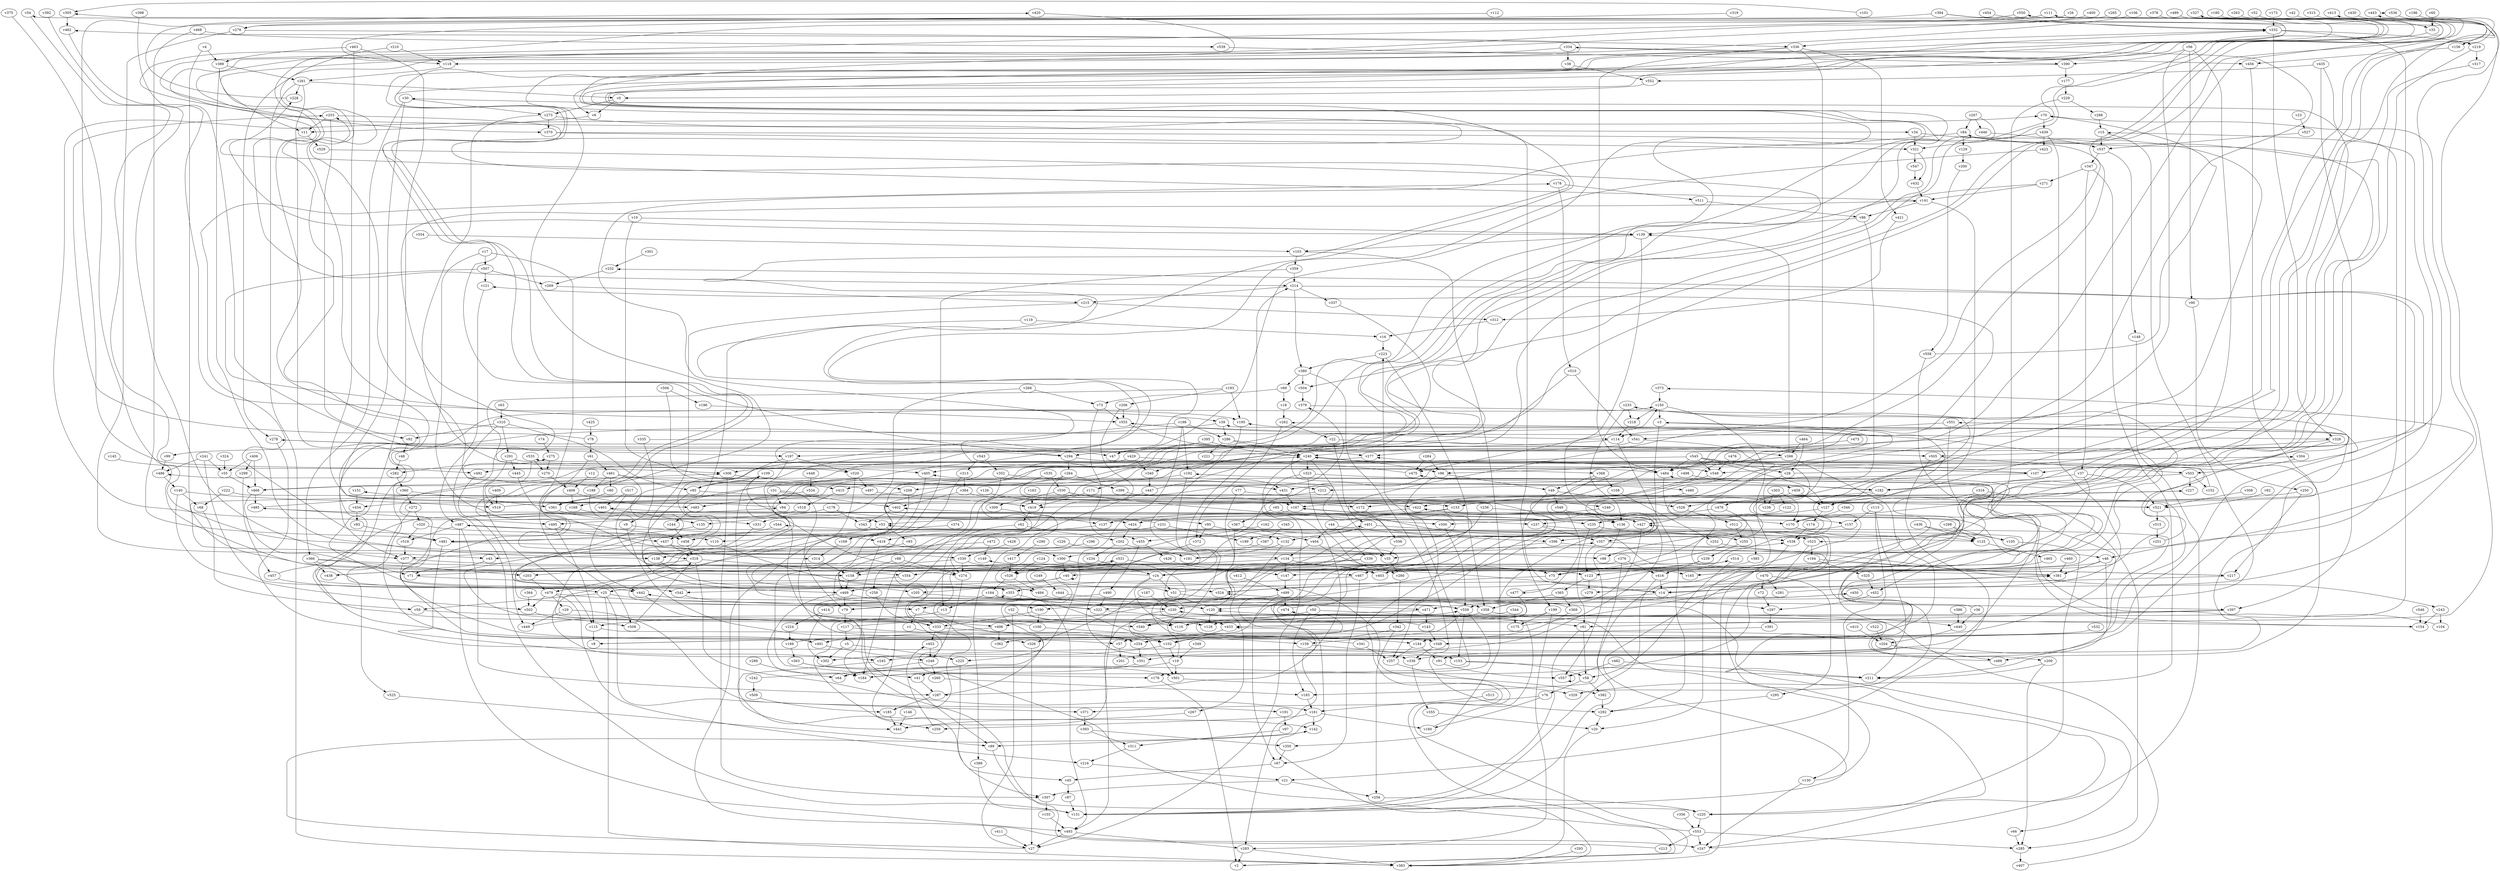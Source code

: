 // Benchmark game 836 - 560 vertices
// time_bound: 194
// targets: v48
digraph G {
    v0 [name="v0", player=1];
    v1 [name="v1", player=1];
    v2 [name="v2", player=1];
    v3 [name="v3", player=1];
    v4 [name="v4", player=0];
    v5 [name="v5", player=0];
    v6 [name="v6", player=1];
    v7 [name="v7", player=0];
    v8 [name="v8", player=1];
    v9 [name="v9", player=1];
    v10 [name="v10", player=0];
    v11 [name="v11", player=1];
    v12 [name="v12", player=1];
    v13 [name="v13", player=1];
    v14 [name="v14", player=1];
    v15 [name="v15", player=0];
    v16 [name="v16", player=1];
    v17 [name="v17", player=1];
    v18 [name="v18", player=0];
    v19 [name="v19", player=1];
    v20 [name="v20", player=1];
    v21 [name="v21", player=0];
    v22 [name="v22", player=0];
    v23 [name="v23", player=0];
    v24 [name="v24", player=0];
    v25 [name="v25", player=1];
    v26 [name="v26", player=1];
    v27 [name="v27", player=1];
    v28 [name="v28", player=1];
    v29 [name="v29", player=0];
    v30 [name="v30", player=0];
    v31 [name="v31", player=0];
    v32 [name="v32", player=1];
    v33 [name="v33", player=0];
    v34 [name="v34", player=0];
    v35 [name="v35", player=0];
    v36 [name="v36", player=1];
    v37 [name="v37", player=1];
    v38 [name="v38", player=0];
    v39 [name="v39", player=1];
    v40 [name="v40", player=1];
    v41 [name="v41", player=1];
    v42 [name="v42", player=1];
    v43 [name="v43", player=1];
    v44 [name="v44", player=1];
    v45 [name="v45", player=1];
    v46 [name="v46", player=0];
    v47 [name="v47", player=1];
    v48 [name="v48", player=0, target=1];
    v49 [name="v49", player=1];
    v50 [name="v50", player=1];
    v51 [name="v51", player=1];
    v52 [name="v52", player=0];
    v53 [name="v53", player=1];
    v54 [name="v54", player=0];
    v55 [name="v55", player=0];
    v56 [name="v56", player=1];
    v57 [name="v57", player=1];
    v58 [name="v58", player=0];
    v59 [name="v59", player=1];
    v60 [name="v60", player=0];
    v61 [name="v61", player=0];
    v62 [name="v62", player=0];
    v63 [name="v63", player=1];
    v64 [name="v64", player=1];
    v65 [name="v65", player=1];
    v66 [name="v66", player=0];
    v67 [name="v67", player=1];
    v68 [name="v68", player=0];
    v69 [name="v69", player=1];
    v70 [name="v70", player=1];
    v71 [name="v71", player=1];
    v72 [name="v72", player=0];
    v73 [name="v73", player=0];
    v74 [name="v74", player=1];
    v75 [name="v75", player=0];
    v76 [name="v76", player=0];
    v77 [name="v77", player=0];
    v78 [name="v78", player=1];
    v79 [name="v79", player=1];
    v80 [name="v80", player=1];
    v81 [name="v81", player=0];
    v82 [name="v82", player=1];
    v83 [name="v83", player=0];
    v84 [name="v84", player=1];
    v85 [name="v85", player=0];
    v86 [name="v86", player=0];
    v87 [name="v87", player=0];
    v88 [name="v88", player=1];
    v89 [name="v89", player=1];
    v90 [name="v90", player=0];
    v91 [name="v91", player=0];
    v92 [name="v92", player=0];
    v93 [name="v93", player=0];
    v94 [name="v94", player=0];
    v95 [name="v95", player=1];
    v96 [name="v96", player=1];
    v97 [name="v97", player=1];
    v98 [name="v98", player=0];
    v99 [name="v99", player=0];
    v100 [name="v100", player=0];
    v101 [name="v101", player=0];
    v102 [name="v102", player=0];
    v103 [name="v103", player=0];
    v104 [name="v104", player=0];
    v105 [name="v105", player=0];
    v106 [name="v106", player=0];
    v107 [name="v107", player=1];
    v108 [name="v108", player=1];
    v109 [name="v109", player=0];
    v110 [name="v110", player=0];
    v111 [name="v111", player=1];
    v112 [name="v112", player=0];
    v113 [name="v113", player=1];
    v114 [name="v114", player=1];
    v115 [name="v115", player=1];
    v116 [name="v116", player=0];
    v117 [name="v117", player=0];
    v118 [name="v118", player=0];
    v119 [name="v119", player=0];
    v120 [name="v120", player=1];
    v121 [name="v121", player=0];
    v122 [name="v122", player=0];
    v123 [name="v123", player=0];
    v124 [name="v124", player=0];
    v125 [name="v125", player=0];
    v126 [name="v126", player=1];
    v127 [name="v127", player=1];
    v128 [name="v128", player=0];
    v129 [name="v129", player=0];
    v130 [name="v130", player=0];
    v131 [name="v131", player=0];
    v132 [name="v132", player=0];
    v133 [name="v133", player=0];
    v134 [name="v134", player=1];
    v135 [name="v135", player=0];
    v136 [name="v136", player=0];
    v137 [name="v137", player=1];
    v138 [name="v138", player=1];
    v139 [name="v139", player=0];
    v140 [name="v140", player=1];
    v141 [name="v141", player=1];
    v142 [name="v142", player=1];
    v143 [name="v143", player=1];
    v144 [name="v144", player=0];
    v145 [name="v145", player=0];
    v146 [name="v146", player=1];
    v147 [name="v147", player=1];
    v148 [name="v148", player=0];
    v149 [name="v149", player=0];
    v150 [name="v150", player=1];
    v151 [name="v151", player=0];
    v152 [name="v152", player=0];
    v153 [name="v153", player=1];
    v154 [name="v154", player=1];
    v155 [name="v155", player=1];
    v156 [name="v156", player=1];
    v157 [name="v157", player=1];
    v158 [name="v158", player=1];
    v159 [name="v159", player=0];
    v160 [name="v160", player=0];
    v161 [name="v161", player=0];
    v162 [name="v162", player=0];
    v163 [name="v163", player=0];
    v164 [name="v164", player=1];
    v165 [name="v165", player=1];
    v166 [name="v166", player=0];
    v167 [name="v167", player=0];
    v168 [name="v168", player=1];
    v169 [name="v169", player=0];
    v170 [name="v170", player=0];
    v171 [name="v171", player=1];
    v172 [name="v172", player=1];
    v173 [name="v173", player=0];
    v174 [name="v174", player=1];
    v175 [name="v175", player=1];
    v176 [name="v176", player=1];
    v177 [name="v177", player=0];
    v178 [name="v178", player=0];
    v179 [name="v179", player=0];
    v180 [name="v180", player=0];
    v181 [name="v181", player=1];
    v182 [name="v182", player=0];
    v183 [name="v183", player=1];
    v184 [name="v184", player=1];
    v185 [name="v185", player=1];
    v186 [name="v186", player=1];
    v187 [name="v187", player=1];
    v188 [name="v188", player=0];
    v189 [name="v189", player=0];
    v190 [name="v190", player=1];
    v191 [name="v191", player=1];
    v192 [name="v192", player=0];
    v193 [name="v193", player=0];
    v194 [name="v194", player=0];
    v195 [name="v195", player=1];
    v196 [name="v196", player=0];
    v197 [name="v197", player=1];
    v198 [name="v198", player=0];
    v199 [name="v199", player=1];
    v200 [name="v200", player=0];
    v201 [name="v201", player=1];
    v202 [name="v202", player=1];
    v203 [name="v203", player=1];
    v204 [name="v204", player=0];
    v205 [name="v205", player=1];
    v206 [name="v206", player=0];
    v207 [name="v207", player=1];
    v208 [name="v208", player=0];
    v209 [name="v209", player=1];
    v210 [name="v210", player=0];
    v211 [name="v211", player=1];
    v212 [name="v212", player=1];
    v213 [name="v213", player=1];
    v214 [name="v214", player=1];
    v215 [name="v215", player=1];
    v216 [name="v216", player=1];
    v217 [name="v217", player=0];
    v218 [name="v218", player=1];
    v219 [name="v219", player=0];
    v220 [name="v220", player=0];
    v221 [name="v221", player=0];
    v222 [name="v222", player=0];
    v223 [name="v223", player=1];
    v224 [name="v224", player=1];
    v225 [name="v225", player=1];
    v226 [name="v226", player=0];
    v227 [name="v227", player=0];
    v228 [name="v228", player=0];
    v229 [name="v229", player=1];
    v230 [name="v230", player=0];
    v231 [name="v231", player=1];
    v232 [name="v232", player=1];
    v233 [name="v233", player=0];
    v234 [name="v234", player=0];
    v235 [name="v235", player=1];
    v236 [name="v236", player=0];
    v237 [name="v237", player=0];
    v238 [name="v238", player=0];
    v239 [name="v239", player=1];
    v240 [name="v240", player=0];
    v241 [name="v241", player=0];
    v242 [name="v242", player=1];
    v243 [name="v243", player=1];
    v244 [name="v244", player=0];
    v245 [name="v245", player=0];
    v246 [name="v246", player=1];
    v247 [name="v247", player=1];
    v248 [name="v248", player=0];
    v249 [name="v249", player=1];
    v250 [name="v250", player=0];
    v251 [name="v251", player=0];
    v252 [name="v252", player=1];
    v253 [name="v253", player=0];
    v254 [name="v254", player=0];
    v255 [name="v255", player=0];
    v256 [name="v256", player=0];
    v257 [name="v257", player=0];
    v258 [name="v258", player=1];
    v259 [name="v259", player=0];
    v260 [name="v260", player=1];
    v261 [name="v261", player=0];
    v262 [name="v262", player=0];
    v263 [name="v263", player=0];
    v264 [name="v264", player=1];
    v265 [name="v265", player=0];
    v266 [name="v266", player=1];
    v267 [name="v267", player=1];
    v268 [name="v268", player=1];
    v269 [name="v269", player=1];
    v270 [name="v270", player=1];
    v271 [name="v271", player=0];
    v272 [name="v272", player=0];
    v273 [name="v273", player=0];
    v274 [name="v274", player=0];
    v275 [name="v275", player=1];
    v276 [name="v276", player=0];
    v277 [name="v277", player=0];
    v278 [name="v278", player=1];
    v279 [name="v279", player=0];
    v280 [name="v280", player=1];
    v281 [name="v281", player=1];
    v282 [name="v282", player=1];
    v283 [name="v283", player=0];
    v284 [name="v284", player=1];
    v285 [name="v285", player=1];
    v286 [name="v286", player=0];
    v287 [name="v287", player=1];
    v288 [name="v288", player=1];
    v289 [name="v289", player=1];
    v290 [name="v290", player=1];
    v291 [name="v291", player=0];
    v292 [name="v292", player=0];
    v293 [name="v293", player=0];
    v294 [name="v294", player=0];
    v295 [name="v295", player=1];
    v296 [name="v296", player=0];
    v297 [name="v297", player=1];
    v298 [name="v298", player=1];
    v299 [name="v299", player=1];
    v300 [name="v300", player=1];
    v301 [name="v301", player=0];
    v302 [name="v302", player=1];
    v303 [name="v303", player=1];
    v304 [name="v304", player=1];
    v305 [name="v305", player=1];
    v306 [name="v306", player=0];
    v307 [name="v307", player=1];
    v308 [name="v308", player=0];
    v309 [name="v309", player=0];
    v310 [name="v310", player=0];
    v311 [name="v311", player=0];
    v312 [name="v312", player=0];
    v313 [name="v313", player=1];
    v314 [name="v314", player=0];
    v315 [name="v315", player=0];
    v316 [name="v316", player=1];
    v317 [name="v317", player=1];
    v318 [name="v318", player=0];
    v319 [name="v319", player=1];
    v320 [name="v320", player=0];
    v321 [name="v321", player=1];
    v322 [name="v322", player=1];
    v323 [name="v323", player=0];
    v324 [name="v324", player=0];
    v325 [name="v325", player=1];
    v326 [name="v326", player=0];
    v327 [name="v327", player=0];
    v328 [name="v328", player=1];
    v329 [name="v329", player=1];
    v330 [name="v330", player=1];
    v331 [name="v331", player=0];
    v332 [name="v332", player=0];
    v333 [name="v333", player=0];
    v334 [name="v334", player=1];
    v335 [name="v335", player=1];
    v336 [name="v336", player=0];
    v337 [name="v337", player=0];
    v338 [name="v338", player=1];
    v339 [name="v339", player=0];
    v340 [name="v340", player=1];
    v341 [name="v341", player=0];
    v342 [name="v342", player=1];
    v343 [name="v343", player=1];
    v344 [name="v344", player=1];
    v345 [name="v345", player=1];
    v346 [name="v346", player=1];
    v347 [name="v347", player=1];
    v348 [name="v348", player=0];
    v349 [name="v349", player=0];
    v350 [name="v350", player=0];
    v351 [name="v351", player=0];
    v352 [name="v352", player=0];
    v353 [name="v353", player=0];
    v354 [name="v354", player=0];
    v355 [name="v355", player=1];
    v356 [name="v356", player=1];
    v357 [name="v357", player=1];
    v358 [name="v358", player=0];
    v359 [name="v359", player=0];
    v360 [name="v360", player=1];
    v361 [name="v361", player=0];
    v362 [name="v362", player=1];
    v363 [name="v363", player=1];
    v364 [name="v364", player=0];
    v365 [name="v365", player=1];
    v366 [name="v366", player=1];
    v367 [name="v367", player=0];
    v368 [name="v368", player=1];
    v369 [name="v369", player=0];
    v370 [name="v370", player=0];
    v371 [name="v371", player=1];
    v372 [name="v372", player=0];
    v373 [name="v373", player=0];
    v374 [name="v374", player=1];
    v375 [name="v375", player=1];
    v376 [name="v376", player=1];
    v377 [name="v377", player=1];
    v378 [name="v378", player=0];
    v379 [name="v379", player=1];
    v380 [name="v380", player=0];
    v381 [name="v381", player=1];
    v382 [name="v382", player=0];
    v383 [name="v383", player=0];
    v384 [name="v384", player=0];
    v385 [name="v385", player=1];
    v386 [name="v386", player=0];
    v387 [name="v387", player=0];
    v388 [name="v388", player=0];
    v389 [name="v389", player=1];
    v390 [name="v390", player=0];
    v391 [name="v391", player=1];
    v392 [name="v392", player=1];
    v393 [name="v393", player=1];
    v394 [name="v394", player=0];
    v395 [name="v395", player=0];
    v396 [name="v396", player=0];
    v397 [name="v397", player=1];
    v398 [name="v398", player=0];
    v399 [name="v399", player=1];
    v400 [name="v400", player=1];
    v401 [name="v401", player=1];
    v402 [name="v402", player=1];
    v403 [name="v403", player=0];
    v404 [name="v404", player=0];
    v405 [name="v405", player=0];
    v406 [name="v406", player=1];
    v407 [name="v407", player=1];
    v408 [name="v408", player=1];
    v409 [name="v409", player=0];
    v410 [name="v410", player=0];
    v411 [name="v411", player=1];
    v412 [name="v412", player=1];
    v413 [name="v413", player=1];
    v414 [name="v414", player=1];
    v415 [name="v415", player=1];
    v416 [name="v416", player=1];
    v417 [name="v417", player=1];
    v418 [name="v418", player=0];
    v419 [name="v419", player=1];
    v420 [name="v420", player=1];
    v421 [name="v421", player=1];
    v422 [name="v422", player=0];
    v423 [name="v423", player=1];
    v424 [name="v424", player=0];
    v425 [name="v425", player=1];
    v426 [name="v426", player=0];
    v427 [name="v427", player=0];
    v428 [name="v428", player=1];
    v429 [name="v429", player=1];
    v430 [name="v430", player=1];
    v431 [name="v431", player=1];
    v432 [name="v432", player=0];
    v433 [name="v433", player=0];
    v434 [name="v434", player=0];
    v435 [name="v435", player=1];
    v436 [name="v436", player=0];
    v437 [name="v437", player=0];
    v438 [name="v438", player=1];
    v439 [name="v439", player=1];
    v440 [name="v440", player=1];
    v441 [name="v441", player=0];
    v442 [name="v442", player=0];
    v443 [name="v443", player=0];
    v444 [name="v444", player=0];
    v445 [name="v445", player=0];
    v446 [name="v446", player=1];
    v447 [name="v447", player=0];
    v448 [name="v448", player=1];
    v449 [name="v449", player=0];
    v450 [name="v450", player=0];
    v451 [name="v451", player=1];
    v452 [name="v452", player=1];
    v453 [name="v453", player=0];
    v454 [name="v454", player=1];
    v455 [name="v455", player=0];
    v456 [name="v456", player=1];
    v457 [name="v457", player=0];
    v458 [name="v458", player=0];
    v459 [name="v459", player=1];
    v460 [name="v460", player=1];
    v461 [name="v461", player=0];
    v462 [name="v462", player=0];
    v463 [name="v463", player=0];
    v464 [name="v464", player=0];
    v465 [name="v465", player=0];
    v466 [name="v466", player=1];
    v467 [name="v467", player=0];
    v468 [name="v468", player=0];
    v469 [name="v469", player=0];
    v470 [name="v470", player=1];
    v471 [name="v471", player=1];
    v472 [name="v472", player=0];
    v473 [name="v473", player=0];
    v474 [name="v474", player=1];
    v475 [name="v475", player=0];
    v476 [name="v476", player=0];
    v477 [name="v477", player=0];
    v478 [name="v478", player=1];
    v479 [name="v479", player=1];
    v480 [name="v480", player=1];
    v481 [name="v481", player=1];
    v482 [name="v482", player=1];
    v483 [name="v483", player=0];
    v484 [name="v484", player=0];
    v485 [name="v485", player=0];
    v486 [name="v486", player=1];
    v487 [name="v487", player=0];
    v488 [name="v488", player=1];
    v489 [name="v489", player=0];
    v490 [name="v490", player=0];
    v491 [name="v491", player=0];
    v492 [name="v492", player=0];
    v493 [name="v493", player=0];
    v494 [name="v494", player=1];
    v495 [name="v495", player=1];
    v496 [name="v496", player=1];
    v497 [name="v497", player=0];
    v498 [name="v498", player=1];
    v499 [name="v499", player=1];
    v500 [name="v500", player=1];
    v501 [name="v501", player=1];
    v502 [name="v502", player=0];
    v503 [name="v503", player=0];
    v504 [name="v504", player=0];
    v505 [name="v505", player=1];
    v506 [name="v506", player=0];
    v507 [name="v507", player=0];
    v508 [name="v508", player=1];
    v509 [name="v509", player=1];
    v510 [name="v510", player=0];
    v511 [name="v511", player=1];
    v512 [name="v512", player=0];
    v513 [name="v513", player=0];
    v514 [name="v514", player=1];
    v515 [name="v515", player=0];
    v516 [name="v516", player=0];
    v517 [name="v517", player=1];
    v518 [name="v518", player=1];
    v519 [name="v519", player=1];
    v520 [name="v520", player=1];
    v521 [name="v521", player=0];
    v522 [name="v522", player=1];
    v523 [name="v523", player=1];
    v524 [name="v524", player=1];
    v525 [name="v525", player=1];
    v526 [name="v526", player=1];
    v527 [name="v527", player=1];
    v528 [name="v528", player=0];
    v529 [name="v529", player=1];
    v530 [name="v530", player=0];
    v531 [name="v531", player=0];
    v532 [name="v532", player=0];
    v533 [name="v533", player=0];
    v534 [name="v534", player=0];
    v535 [name="v535", player=1];
    v536 [name="v536", player=1];
    v537 [name="v537", player=0];
    v538 [name="v538", player=1];
    v539 [name="v539", player=1];
    v540 [name="v540", player=1];
    v541 [name="v541", player=1];
    v542 [name="v542", player=1];
    v543 [name="v543", player=0];
    v544 [name="v544", player=1];
    v545 [name="v545", player=0];
    v546 [name="v546", player=1];
    v547 [name="v547", player=0];
    v548 [name="v548", player=1];
    v549 [name="v549", player=1];
    v550 [name="v550", player=0];
    v551 [name="v551", player=0];
    v552 [name="v552", player=1];
    v553 [name="v553", player=0];
    v554 [name="v554", player=0];
    v555 [name="v555", player=0];
    v556 [name="v556", player=1];
    v557 [name="v557", player=1];
    v558 [name="v558", player=1];
    v559 [name="v559", player=0];

    v0 -> v6;
    v1 -> v326;
    v2 -> v305 [constraint="t mod 3 == 1"];
    v3 -> v8 [constraint="t >= 5"];
    v4 -> v389;
    v5 -> v302;
    v6 -> v11;
    v7 -> v1;
    v8 -> v151 [constraint="t < 14"];
    v9 -> v254;
    v10 -> v431;
    v11 -> v529;
    v12 -> v408;
    v13 -> v115;
    v14 -> v149 [constraint="t >= 2"];
    v15 -> v537;
    v16 -> v223;
    v17 -> v507;
    v18 -> v262;
    v19 -> v501;
    v20 -> v383;
    v21 -> v307;
    v22 -> v505;
    v23 -> v527;
    v24 -> v51;
    v25 -> v371;
    v26 -> v370 [constraint="t < 10"];
    v27 -> v142 [constraint="t >= 3"];
    v28 -> v39 [constraint="t mod 5 == 0"];
    v29 -> v191 [constraint="t >= 1"];
    v30 -> v366;
    v31 -> v79;
    v32 -> v27;
    v33 -> v246 [constraint="t < 10"];
    v34 -> v75 [constraint="t >= 5"];
    v35 -> v332 [constraint="t >= 3"];
    v36 -> v485 [constraint="t < 10"];
    v37 -> v521;
    v38 -> v552;
    v39 -> v491 [constraint="t mod 3 == 0"];
    v40 -> v542;
    v41 -> v287;
    v42 -> v397 [constraint="t < 15"];
    v43 -> v71;
    v44 -> v396;
    v45 -> v87;
    v46 -> v381;
    v47 -> v233 [constraint="t mod 2 == 1"];
    v48 -> v282;
    v49 -> v528;
    v50 -> v183;
    v51 -> v381 [constraint="t >= 2"];
    v52 -> v33 [constraint="t >= 3"];
    v53 -> v93;
    v54 -> v134 [constraint="t < 14"];
    v55 -> v466;
    v56 -> v114;
    v57 -> v201;
    v58 -> v382;
    v59 -> v89 [constraint="t >= 1"];
    v60 -> v33;
    v61 -> v461;
    v62 -> v202;
    v63 -> v310;
    v64 -> v475 [constraint="t >= 1"];
    v65 -> v367;
    v66 -> v285;
    v67 -> v45;
    v68 -> v59;
    v69 -> v18;
    v70 -> v439;
    v71 -> v2 [constraint="t < 7"];
    v72 -> v297;
    v73 -> v455;
    v74 -> v275;
    v75 -> v524;
    v76 -> v160;
    v77 -> v267;
    v78 -> v253 [constraint="t >= 3"];
    v79 -> v117;
    v80 -> v361;
    v81 -> v131;
    v82 -> v521;
    v83 -> v481;
    v84 -> v484 [constraint="t >= 3"];
    v85 -> v419;
    v86 -> v139;
    v87 -> v131;
    v88 -> v274;
    v89 -> v220;
    v90 -> v250;
    v91 -> v427 [constraint="t < 12"];
    v92 -> v48;
    v93 -> v43;
    v94 -> v253 [constraint="t >= 3"];
    v95 -> v132;
    v96 -> v257;
    v97 -> v311;
    v98 -> v262 [constraint="t < 15"];
    v99 -> v486;
    v100 -> v450 [constraint="t >= 2"];
    v101 -> v305 [constraint="t >= 3"];
    v102 -> v19;
    v103 -> v359;
    v104 -> v167 [constraint="t mod 4 == 3"];
    v105 -> v220;
    v106 -> v431 [constraint="t >= 4"];
    v107 -> v282 [constraint="t mod 4 == 2"];
    v108 -> v252;
    v109 -> v85;
    v110 -> v524;
    v111 -> v34 [constraint="t < 11"];
    v112 -> v276 [constraint="t mod 4 == 0"];
    v113 -> v338;
    v114 -> v294;
    v115 -> v91 [constraint="t mod 3 == 1"];
    v116 -> v538 [constraint="t >= 3"];
    v117 -> v84 [constraint="t >= 2"];
    v118 -> v261;
    v119 -> v361;
    v120 -> v128;
    v121 -> v487;
    v122 -> v237;
    v123 -> v279;
    v124 -> v526;
    v125 -> v465;
    v126 -> v133;
    v127 -> v235;
    v128 -> v524 [constraint="t mod 4 == 3"];
    v129 -> v200;
    v130 -> v474 [constraint="t >= 5"];
    v131 -> v443 [constraint="t < 9"];
    v132 -> v181;
    v133 -> v51 [constraint="t >= 5"];
    v134 -> v357 [constraint="t < 10"];
    v135 -> v481;
    v136 -> v557;
    v137 -> v418;
    v138 -> v353;
    v139 -> v103;
    v140 -> v519;
    v141 -> v228 [constraint="t mod 3 == 2"];
    v142 -> v89;
    v143 -> v121 [constraint="t >= 3"];
    v144 -> v257;
    v145 -> v492;
    v146 -> v441;
    v147 -> v499;
    v148 -> v220;
    v149 -> v123;
    v150 -> v3;
    v151 -> v434;
    v152 -> v533 [constraint="t >= 2"];
    v153 -> v211;
    v154 -> v192 [constraint="t < 5"];
    v155 -> v493;
    v156 -> v456;
    v157 -> v396;
    v158 -> v111 [constraint="t >= 5"];
    v159 -> v153;
    v160 -> v120 [constraint="t >= 3"];
    v161 -> v259;
    v162 -> v455;
    v163 -> v419;
    v164 -> v230;
    v165 -> v84 [constraint="t mod 2 == 1"];
    v166 -> v3 [constraint="t >= 5"];
    v167 -> v442 [constraint="t mod 5 == 2"];
    v168 -> v53;
    v169 -> v314;
    v170 -> v125;
    v171 -> v419;
    v172 -> v556;
    v173 -> v332;
    v174 -> v538;
    v175 -> v413 [constraint="t >= 1"];
    v176 -> v2;
    v177 -> v229;
    v178 -> v510;
    v179 -> v343;
    v180 -> v245 [constraint="t < 5"];
    v181 -> v373 [constraint="t >= 5"];
    v182 -> v133;
    v183 -> v161;
    v184 -> v223;
    v185 -> v451 [constraint="t < 13"];
    v186 -> v47 [constraint="t >= 1"];
    v187 -> v326;
    v188 -> v353 [constraint="t >= 2"];
    v189 -> v283 [constraint="t mod 5 == 3"];
    v190 -> v100;
    v191 -> v97;
    v192 -> v540;
    v193 -> v520 [constraint="t < 13"];
    v194 -> v381;
    v195 -> v40;
    v196 -> v555;
    v197 -> v128;
    v198 -> v433 [constraint="t mod 4 == 1"];
    v199 -> v283;
    v200 -> v558;
    v201 -> v484 [constraint="t < 7"];
    v202 -> v98;
    v203 -> v479;
    v204 -> v488;
    v205 -> v120;
    v206 -> v481;
    v207 -> v171 [constraint="t mod 3 == 0"];
    v208 -> v330 [constraint="t >= 1"];
    v209 -> v285;
    v210 -> v278;
    v211 -> v433 [constraint="t >= 2"];
    v212 -> v494 [constraint="t < 14"];
    v213 -> v353 [constraint="t < 5"];
    v214 -> v302 [constraint="t < 14"];
    v215 -> v318;
    v216 -> v21;
    v217 -> v544 [constraint="t < 12"];
    v218 -> v114;
    v219 -> v170 [constraint="t mod 5 == 1"];
    v220 -> v553;
    v221 -> v30 [constraint="t >= 3"];
    v222 -> v362 [constraint="t mod 4 == 0"];
    v223 -> v380;
    v224 -> v166;
    v225 -> v45;
    v226 -> v181;
    v227 -> v7 [constraint="t < 7"];
    v228 -> v420 [constraint="t >= 2"];
    v229 -> v288;
    v230 -> v440;
    v231 -> v70 [constraint="t < 7"];
    v232 -> v269;
    v233 -> v218;
    v234 -> v24;
    v235 -> v523;
    v236 -> v147;
    v237 -> v247 [constraint="t mod 3 == 2"];
    v238 -> v240 [constraint="t mod 4 == 0"];
    v239 -> v123;
    v240 -> v96;
    v241 -> v55;
    v242 -> v150 [constraint="t >= 3"];
    v243 -> v104;
    v244 -> v458;
    v245 -> v142 [constraint="t < 8"];
    v246 -> v424;
    v247 -> v442 [constraint="t >= 2"];
    v248 -> v64;
    v249 -> v444;
    v250 -> v167;
    v251 -> v277 [constraint="t < 13"];
    v252 -> v46;
    v253 -> v102 [constraint="t < 8"];
    v254 -> v351;
    v255 -> v486 [constraint="t mod 2 == 0"];
    v256 -> v220;
    v257 -> v382 [constraint="t < 10"];
    v258 -> v150 [constraint="t < 7"];
    v259 -> v453;
    v260 -> v183;
    v261 -> v228;
    v262 -> v372;
    v263 -> v434 [constraint="t < 6"];
    v264 -> v415;
    v265 -> v328 [constraint="t < 12"];
    v266 -> v144;
    v267 -> v441;
    v268 -> v331;
    v269 -> v215;
    v270 -> v408;
    v271 -> v95 [constraint="t >= 4"];
    v272 -> v320;
    v273 -> v14;
    v274 -> v248;
    v275 -> v270;
    v276 -> v336;
    v277 -> v405;
    v278 -> v294;
    v279 -> v53 [constraint="t >= 5"];
    v280 -> v342;
    v281 -> v551 [constraint="t >= 3"];
    v282 -> v360;
    v283 -> v383;
    v284 -> v475;
    v285 -> v407;
    v286 -> v240;
    v287 -> v514 [constraint="t < 13"];
    v288 -> v15;
    v289 -> v64;
    v290 -> v417;
    v291 -> v445;
    v292 -> v20;
    v293 -> v383;
    v294 -> v217 [constraint="t >= 5"];
    v295 -> v292;
    v296 -> v377;
    v297 -> v391;
    v298 -> v125;
    v299 -> v457;
    v300 -> v79 [constraint="t < 7"];
    v301 -> v232;
    v302 -> v195 [constraint="t mod 2 == 1"];
    v303 -> v122;
    v304 -> v503;
    v305 -> v462;
    v306 -> v480 [constraint="t mod 2 == 0"];
    v307 -> v155;
    v308 -> v521;
    v309 -> v137;
    v310 -> v131;
    v311 -> v216;
    v312 -> v16;
    v313 -> v469;
    v314 -> v158;
    v315 -> v504 [constraint="t mod 4 == 0"];
    v316 -> v285;
    v317 -> v438 [constraint="t mod 5 == 1"];
    v318 -> v354;
    v319 -> v276 [constraint="t mod 5 == 1"];
    v320 -> v516;
    v321 -> v432;
    v322 -> v54 [constraint="t < 6"];
    v323 -> v280;
    v324 -> v55;
    v325 -> v452;
    v326 -> v27;
    v327 -> v279 [constraint="t < 7"];
    v328 -> v505;
    v329 -> v402 [constraint="t mod 4 == 3"];
    v330 -> v353 [constraint="t mod 4 == 2"];
    v331 -> v469 [constraint="t < 9"];
    v332 -> v128;
    v333 -> v462 [constraint="t mod 2 == 1"];
    v334 -> v6;
    v335 -> v9;
    v336 -> v422;
    v337 -> v197;
    v338 -> v355;
    v339 -> v526;
    v340 -> v447;
    v341 -> v227 [constraint="t mod 4 == 2"];
    v342 -> v256;
    v343 -> v452 [constraint="t < 7"];
    v344 -> v307 [constraint="t mod 3 == 2"];
    v345 -> v387;
    v346 -> v170;
    v347 -> v37;
    v348 -> v338;
    v349 -> v19;
    v350 -> v67;
    v351 -> v184;
    v352 -> v258;
    v353 -> v102;
    v354 -> v25;
    v355 -> v20;
    v356 -> v553;
    v357 -> v209 [constraint="t >= 1"];
    v358 -> v154;
    v359 -> v214;
    v360 -> v361;
    v361 -> v304 [constraint="t < 15"];
    v362 -> v232 [constraint="t < 8"];
    v363 -> v176;
    v364 -> v502;
    v365 -> v369;
    v366 -> v274 [constraint="t < 11"];
    v367 -> v322;
    v368 -> v49;
    v369 -> v422 [constraint="t mod 3 == 0"];
    v370 -> v438 [constraint="t >= 2"];
    v371 -> v393;
    v372 -> v354;
    v373 -> v150;
    v374 -> v458;
    v375 -> v274 [constraint="t < 9"];
    v376 -> v559 [constraint="t mod 2 == 1"];
    v377 -> v57;
    v378 -> v35 [constraint="t >= 4"];
    v379 -> v475 [constraint="t < 15"];
    v380 -> v292;
    v381 -> v66 [constraint="t < 15"];
    v382 -> v292;
    v383 -> v401 [constraint="t mod 4 == 2"];
    v384 -> v402;
    v385 -> v403;
    v386 -> v440;
    v387 -> v178 [constraint="t >= 1"];
    v388 -> v131;
    v389 -> v261;
    v390 -> v294 [constraint="t < 14"];
    v391 -> v57;
    v392 -> v377 [constraint="t < 9"];
    v393 -> v311;
    v394 -> v156 [constraint="t < 8"];
    v395 -> v47;
    v396 -> v243 [constraint="t < 12"];
    v397 -> v116;
    v398 -> v240 [constraint="t mod 2 == 0"];
    v399 -> v521;
    v400 -> v214 [constraint="t < 8"];
    v401 -> v135;
    v402 -> v343;
    v403 -> v555 [constraint="t < 10"];
    v404 -> v165;
    v405 -> v169;
    v406 -> v299;
    v407 -> v230 [constraint="t >= 4"];
    v408 -> v168;
    v409 -> v519;
    v410 -> v204;
    v411 -> v27;
    v412 -> v499;
    v413 -> v99 [constraint="t >= 5"];
    v414 -> v334 [constraint="t mod 5 == 2"];
    v415 -> v518;
    v416 -> v131;
    v417 -> v526;
    v418 -> v184;
    v419 -> v62;
    v420 -> v139 [constraint="t mod 4 == 2"];
    v421 -> v312;
    v422 -> v427;
    v423 -> v85 [constraint="t mod 4 == 3"];
    v424 -> v202;
    v425 -> v78;
    v426 -> v403;
    v427 -> v559;
    v428 -> v330;
    v429 -> v340;
    v430 -> v255 [constraint="t >= 5"];
    v431 -> v167;
    v432 -> v141;
    v433 -> v327 [constraint="t mod 4 == 2"];
    v434 -> v83;
    v435 -> v552;
    v436 -> v125;
    v437 -> v314;
    v438 -> v405 [constraint="t >= 5"];
    v439 -> v423;
    v440 -> v204;
    v441 -> v559 [constraint="t >= 3"];
    v442 -> v141 [constraint="t < 5"];
    v443 -> v536 [constraint="t < 7"];
    v444 -> v297;
    v445 -> v157 [constraint="t < 11"];
    v446 -> v537;
    v447 -> v431 [constraint="t < 10"];
    v448 -> v534;
    v449 -> v333 [constraint="t mod 4 == 3"];
    v450 -> v230;
    v451 -> v189;
    v452 -> v297;
    v453 -> v248;
    v454 -> v332 [constraint="t < 15"];
    v455 -> v426;
    v456 -> v211;
    v457 -> v94 [constraint="t >= 3"];
    v458 -> v318;
    v459 -> v127;
    v460 -> v381;
    v461 -> v381;
    v462 -> v195 [constraint="t < 14"];
    v463 -> v205;
    v464 -> v266;
    v465 -> v165;
    v466 -> v240 [constraint="t >= 2"];
    v467 -> v67;
    v468 -> v481;
    v469 -> v79;
    v470 -> v281;
    v471 -> v348 [constraint="t mod 5 == 2"];
    v472 -> v149;
    v473 -> v240;
    v474 -> v487 [constraint="t mod 3 == 2"];
    v475 -> v340 [constraint="t >= 4"];
    v476 -> v548;
    v477 -> v70 [constraint="t mod 4 == 1"];
    v478 -> v385;
    v479 -> v7;
    v480 -> v172;
    v481 -> v71 [constraint="t >= 1"];
    v482 -> v557;
    v483 -> v244;
    v484 -> v475 [constraint="t >= 3"];
    v485 -> v306 [constraint="t >= 2"];
    v486 -> v140;
    v487 -> v493;
    v488 -> v233 [constraint="t >= 1"];
    v489 -> v368 [constraint="t >= 1"];
    v490 -> v79;
    v491 -> v248;
    v492 -> v449;
    v493 -> v27;
    v494 -> v379 [constraint="t < 8"];
    v495 -> v437;
    v496 -> v362;
    v497 -> v275 [constraint="t < 11"];
    v498 -> v182;
    v499 -> v67;
    v500 -> v559;
    v501 -> v329;
    v502 -> v508;
    v503 -> v152;
    v504 -> v379;
    v505 -> v503;
    v506 -> v196;
    v507 -> v39 [constraint="t mod 5 == 1"];
    v508 -> v318;
    v509 -> v185;
    v510 -> v459 [constraint="t mod 5 == 3"];
    v511 -> v86;
    v512 -> v255;
    v513 -> v161;
    v514 -> v58;
    v515 -> v251;
    v516 -> v377;
    v517 -> v442;
    v518 -> v495;
    v519 -> v15 [constraint="t mod 5 == 3"];
    v520 -> v348;
    v521 -> v515;
    v522 -> v204;
    v523 -> v194;
    v524 -> v278 [constraint="t mod 3 == 2"];
    v525 -> v89;
    v526 -> v164;
    v527 -> v537;
    v528 -> v512;
    v529 -> v479 [constraint="t mod 5 == 0"];
    v530 -> v500;
    v531 -> v75;
    v532 -> v348;
    v533 -> v519;
    v534 -> v483;
    v535 -> v184;
    v536 -> v131 [constraint="t < 15"];
    v537 -> v347;
    v538 -> v383;
    v539 -> v390;
    v540 -> v550 [constraint="t mod 4 == 3"];
    v541 -> v277;
    v542 -> v190;
    v543 -> v352;
    v544 -> v437;
    v545 -> v306;
    v546 -> v154;
    v547 -> v432;
    v548 -> v168 [constraint="t < 9"];
    v549 -> v136;
    v550 -> v118 [constraint="t mod 3 == 2"];
    v551 -> v541;
    v552 -> v0;
    v553 -> v531 [constraint="t < 13"];
    v554 -> v103;
    v555 -> v266;
    v556 -> v35;
    v557 -> v557;
    v558 -> v70 [constraint="t >= 4"];
    v559 -> v159;
    v429 -> v548;
    v451 -> v538;
    v240 -> v35;
    v44 -> v339;
    v435 -> v46;
    v81 -> v58;
    v255 -> v239;
    v463 -> v389;
    v150 -> v218;
    v505 -> v21;
    v320 -> v125;
    v253 -> v92;
    v377 -> v147;
    v61 -> v508;
    v222 -> v68;
    v336 -> v118;
    v384 -> v422;
    v39 -> v286;
    v394 -> v306;
    v545 -> v484;
    v19 -> v214;
    v366 -> v203;
    v442 -> v496;
    v141 -> v86;
    v198 -> v225;
    v40 -> v205;
    v140 -> v68;
    v85 -> v469;
    v241 -> v25;
    v393 -> v350;
    v404 -> v134;
    v34 -> v321;
    v3 -> v357;
    v250 -> v217;
    v214 -> v215;
    v194 -> v325;
    v367 -> v404;
    v53 -> v110;
    v77 -> v521;
    v347 -> v271;
    v4 -> v158;
    v332 -> v328;
    v96 -> v49;
    v166 -> v363;
    v36 -> v440;
    v470 -> v295;
    v469 -> v184;
    v192 -> v208;
    v164 -> v13;
    v276 -> v43;
    v140 -> v502;
    v233 -> v136;
    v435 -> v397;
    v153 -> v58;
    v164 -> v493;
    v298 -> v105;
    v266 -> v96;
    v197 -> v520;
    v543 -> v313;
    v526 -> v494;
    v545 -> v548;
    v261 -> v383;
    v380 -> v69;
    v19 -> v41;
    v313 -> v384;
    v117 -> v5;
    v103 -> v350;
    v102 -> v245;
    v303 -> v238;
    v471 -> v143;
    v46 -> v75;
    v46 -> v488;
    v335 -> v47;
    v56 -> v90;
    v14 -> v120;
    v330 -> v274;
    v514 -> v24;
    v187 -> v230;
    v332 -> v219;
    v336 -> v421;
    v240 -> v323;
    v264 -> v13;
    v530 -> v309;
    v545 -> v28;
    v190 -> v333;
    v86 -> v212;
    v545 -> v107;
    v310 -> v85;
    v376 -> v416;
    v328 -> v107;
    v330 -> v467;
    v466 -> v485;
    v193 -> v195;
    v284 -> v96;
    v185 -> v441;
    v119 -> v16;
    v239 -> v416;
    v332 -> v336;
    v24 -> v493;
    v359 -> v41;
    v49 -> v199;
    v262 -> v22;
    v487 -> v516;
    v545 -> v127;
    v242 -> v509;
    v123 -> v365;
    v0 -> v273;
    v368 -> v419;
    v397 -> v81;
    v24 -> v116;
    v439 -> v321;
    v531 -> v338;
    v459 -> v478;
    v387 -> v300;
    v484 -> v467;
    v127 -> v174;
    v559 -> v153;
    v179 -> v424;
    v361 -> v331;
    v261 -> v197;
    v294 -> v264;
    v37 -> v98;
    v455 -> v490;
    v133 -> v137;
    v479 -> v216;
    v22 -> v451;
    v558 -> v254;
    v468 -> v539;
    v310 -> v92;
    v178 -> v511;
    v10 -> v139;
    v113 -> v157;
    v497 -> v167;
    v240 -> v27;
    v40 -> v40;
    v363 -> v501;
    v56 -> v390;
    v395 -> v240;
    v333 -> v453;
    v380 -> v504;
    v352 -> v212;
    v333 -> v254;
    v134 -> v158;
    v65 -> v237;
    v51 -> v358;
    v150 -> v20;
    v230 -> v501;
    v447 -> v388;
    v507 -> v269;
    v91 -> v557;
    v506 -> v415;
    v50 -> v496;
    v408 -> v483;
    v236 -> v170;
    v396 -> v35;
    v321 -> v547;
    v44 -> v404;
    v215 -> v312;
    v35 -> v280;
    v109 -> v441;
    v207 -> v84;
    v130 -> v247;
    v161 -> v160;
    v503 -> v227;
    v28 -> v238;
    v472 -> v138;
    v323 -> v182;
    v287 -> v185;
    v416 -> v14;
    v291 -> v115;
    v334 -> v38;
    v134 -> v147;
    v490 -> v322;
    v467 -> v353;
    v31 -> v94;
    v199 -> v175;
    v300 -> v40;
    v56 -> v548;
    v537 -> v148;
    v559 -> v176;
    v223 -> v358;
    v141 -> v528;
    v553 -> v285;
    v464 -> v28;
    v414 -> v224;
    v394 -> v332;
    v481 -> v245;
    v479 -> v29;
    v273 -> v370;
    v266 -> v139;
    v310 -> v291;
    v182 -> v127;
    v9 -> v418;
    v406 -> v55;
    v357 -> v123;
    v291 -> v548;
    v368 -> v108;
    v229 -> v523;
    v389 -> v11;
    v208 -> v247;
    v17 -> v136;
    v73 -> v555;
    v306 -> v307;
    v25 -> v383;
    v341 -> v257;
    v520 -> v497;
    v25 -> v59;
    v360 -> v272;
    v495 -> v115;
    v179 -> v135;
    v214 -> v380;
    v231 -> v274;
    v523 -> v14;
    v261 -> v0;
    v143 -> v348;
    v161 -> v142;
    v78 -> v61;
    v551 -> v538;
    v115 -> v8;
    v322 -> v433;
    v482 -> v211;
    v496 -> v491;
    v437 -> v318;
    v323 -> v287;
    v29 -> v449;
    v207 -> v446;
    v342 -> v102;
    v390 -> v177;
    v479 -> v502;
    v17 -> v458;
    v376 -> v183;
    v50 -> v81;
    v461 -> v208;
    v132 -> v7;
    v49 -> v549;
    v266 -> v484;
    v461 -> v188;
    v503 -> v182;
    v418 -> v300;
    v199 -> v433;
    v531 -> v526;
    v370 -> v321;
    v549 -> v477;
    v58 -> v76;
    v517 -> v401;
    v457 -> v542;
    v510 -> v541;
    v139 -> v351;
    v206 -> v555;
    v273 -> v405;
    v451 -> v132;
    v197 -> v466;
    v193 -> v206;
    v429 -> v492;
    v414 -> v302;
    v32 -> v116;
    v248 -> v260;
    v31 -> v402;
    v553 -> v247;
    v202 -> v234;
    v15 -> v471;
    v366 -> v438;
    v76 -> v371;
    v88 -> v158;
    v334 -> v456;
    v439 -> v403;
    v25 -> v471;
    v237 -> v357;
    v272 -> v491;
    v283 -> v2;
    v485 -> v495;
    v214 -> v337;
    v62 -> v259;
    v134 -> v469;
    v493 -> v283;
    v69 -> v73;
    v470 -> v72;
    v271 -> v141;
    v24 -> v109;
    v336 -> v484;
    v113 -> v130;
    v286 -> v277;
    v463 -> v419;
    v339 -> v24;
    v466 -> v71;
    v209 -> v211;
    v241 -> v486;
    v303 -> v170;
    v235 -> v81;
    v530 -> v172;
    v461 -> v80;
    v318 -> v203;
    v7 -> v540;
    v499 -> v474;
    v436 -> v105;
    v264 -> v399;
    v316 -> v127;
    v30 -> v377;
    v258 -> v333;
    v114 -> v292;
    v278 -> v351;
    v347 -> v329;
    v469 -> v322;
    v144 -> v91;
    v422 -> v53;
    v243 -> v154;
    v217 -> v14;
    v366 -> v525;
    v30 -> v273;
    v477 -> v540;
    v268 -> v73;
    v107 -> v431;
    v478 -> v500;
    v134 -> v403;
    v406 -> v466;
    v198 -> v286;
    v37 -> v182;
    v344 -> v175;
    v117 -> v144;
    v158 -> v469;
    v494 -> v559;
    v487 -> v287;
    v358 -> v116;
    v389 -> v138;
    v365 -> v358;
    v553 -> v213;
    v231 -> v189;
    v535 -> v530;
    v219 -> v317;
    v487 -> v110;
    v369 -> v254;
    v541 -> v427;
    v318 -> v161;
    v84 -> v129;
    v167 -> v235;
    v210 -> v118;
    v100 -> v159;
    v555 -> v114;
    v433 -> v102;
    v507 -> v121;
    v5 -> v225;
    v198 -> v192;
    v533 -> v270;
    v95 -> v372;
    v21 -> v256;
    v499 -> v190;
    v286 -> v221;
    v253 -> v11;
}
